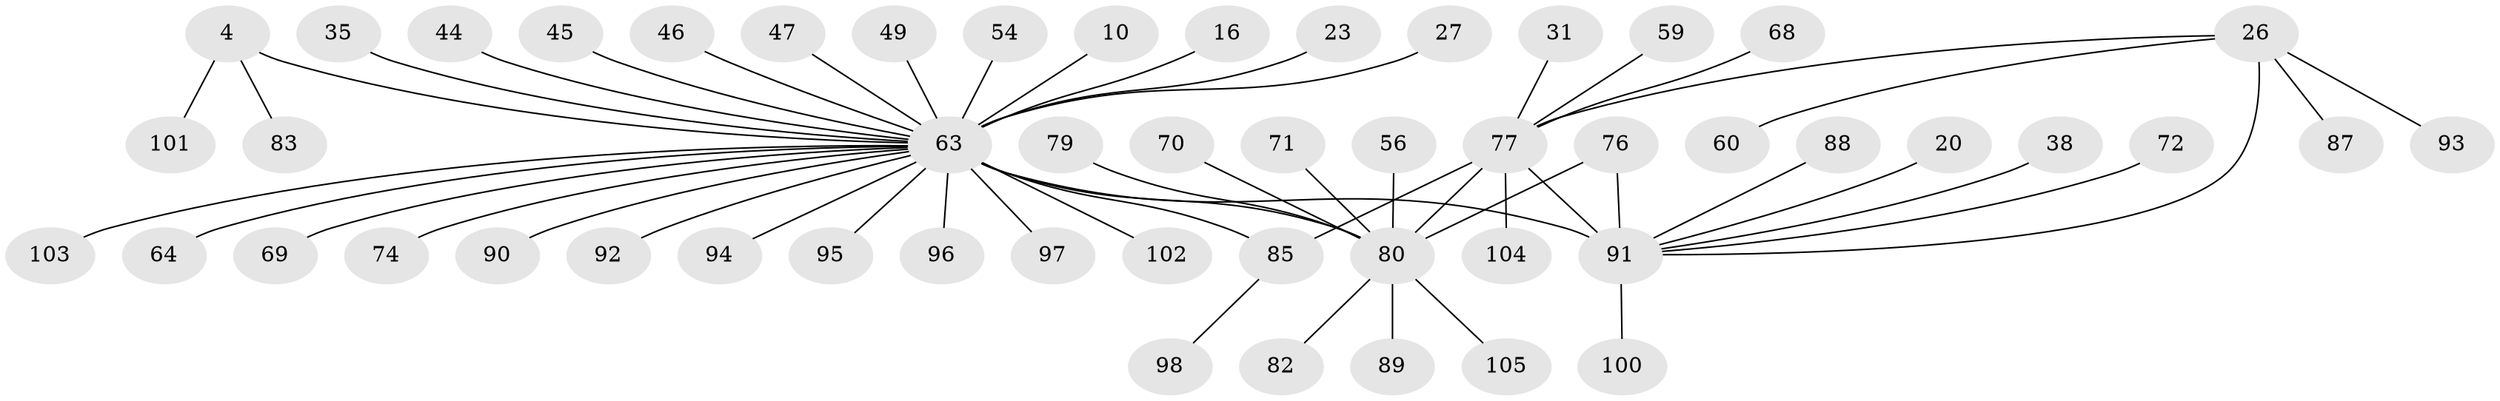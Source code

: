 // original degree distribution, {30: 0.009523809523809525, 10: 0.009523809523809525, 5: 0.01904761904761905, 4: 0.05714285714285714, 13: 0.01904761904761905, 2: 0.26666666666666666, 1: 0.5142857142857142, 6: 0.01904761904761905, 12: 0.009523809523809525, 3: 0.06666666666666667, 7: 0.009523809523809525}
// Generated by graph-tools (version 1.1) at 2025/50/03/04/25 21:50:06]
// undirected, 52 vertices, 55 edges
graph export_dot {
graph [start="1"]
  node [color=gray90,style=filled];
  4;
  10;
  16;
  20;
  23;
  26 [super="+12"];
  27;
  31;
  35;
  38;
  44;
  45;
  46;
  47;
  49;
  54;
  56;
  59;
  60;
  63 [super="+48+43+13"];
  64;
  68;
  69;
  70 [super="+57"];
  71 [super="+22"];
  72 [super="+21"];
  74;
  76 [super="+66"];
  77 [super="+30"];
  79;
  80 [super="+50+75"];
  82;
  83 [super="+53"];
  85 [super="+3"];
  87;
  88 [super="+55"];
  89 [super="+14"];
  90;
  91 [super="+28+78"];
  92 [super="+65"];
  93 [super="+41"];
  94;
  95 [super="+24"];
  96 [super="+81"];
  97 [super="+73"];
  98;
  100;
  101 [super="+99"];
  102;
  103;
  104 [super="+42"];
  105 [super="+86"];
  4 -- 63 [weight=2];
  4 -- 83;
  4 -- 101;
  10 -- 63;
  16 -- 63;
  20 -- 91;
  23 -- 63;
  26 -- 87;
  26 -- 60;
  26 -- 77;
  26 -- 91 [weight=2];
  26 -- 93;
  27 -- 63;
  31 -- 77;
  35 -- 63;
  38 -- 91;
  44 -- 63;
  45 -- 63;
  46 -- 63;
  47 -- 63;
  49 -- 63;
  54 -- 63;
  56 -- 80;
  59 -- 77;
  63 -- 80 [weight=4];
  63 -- 64;
  63 -- 69;
  63 -- 74;
  63 -- 85 [weight=2];
  63 -- 90;
  63 -- 91 [weight=9];
  63 -- 94;
  63 -- 95;
  63 -- 102;
  63 -- 103;
  63 -- 92;
  63 -- 97;
  63 -- 96;
  68 -- 77;
  70 -- 80;
  71 -- 80;
  72 -- 91;
  76 -- 80;
  76 -- 91;
  77 -- 80 [weight=5];
  77 -- 85 [weight=2];
  77 -- 91 [weight=2];
  77 -- 104;
  79 -- 80;
  80 -- 82;
  80 -- 89;
  80 -- 105;
  85 -- 98;
  88 -- 91;
  91 -- 100;
}
